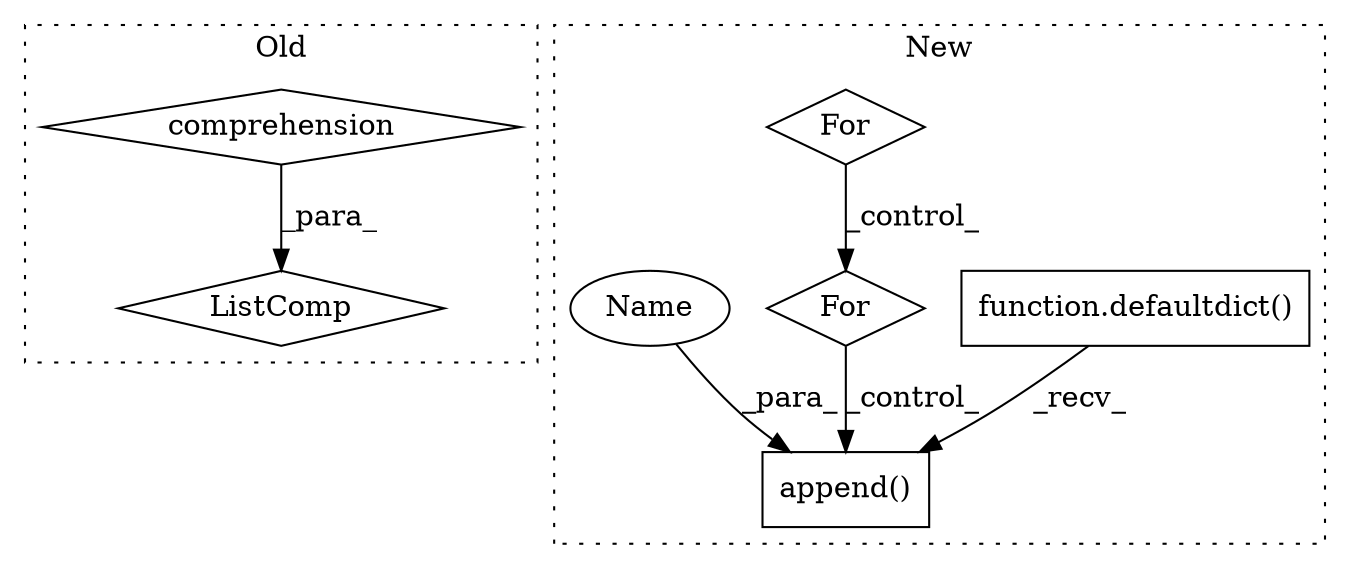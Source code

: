 digraph G {
subgraph cluster0 {
1 [label="ListComp" a="106" s="5229" l="84" shape="diamond"];
3 [label="comprehension" a="45" s="5265" l="3" shape="diamond"];
label = "Old";
style="dotted";
}
subgraph cluster1 {
2 [label="function.defaultdict()" a="75" s="5560,5576" l="12,1" shape="box"];
4 [label="append()" a="75" s="5702,5741" l="27,1" shape="box"];
5 [label="For" a="107" s="5642,5684" l="4,18" shape="diamond"];
6 [label="For" a="107" s="5586,5628" l="4,14" shape="diamond"];
7 [label="Name" a="87" s="5729" l="12" shape="ellipse"];
label = "New";
style="dotted";
}
2 -> 4 [label="_recv_"];
3 -> 1 [label="_para_"];
5 -> 4 [label="_control_"];
6 -> 5 [label="_control_"];
7 -> 4 [label="_para_"];
}
